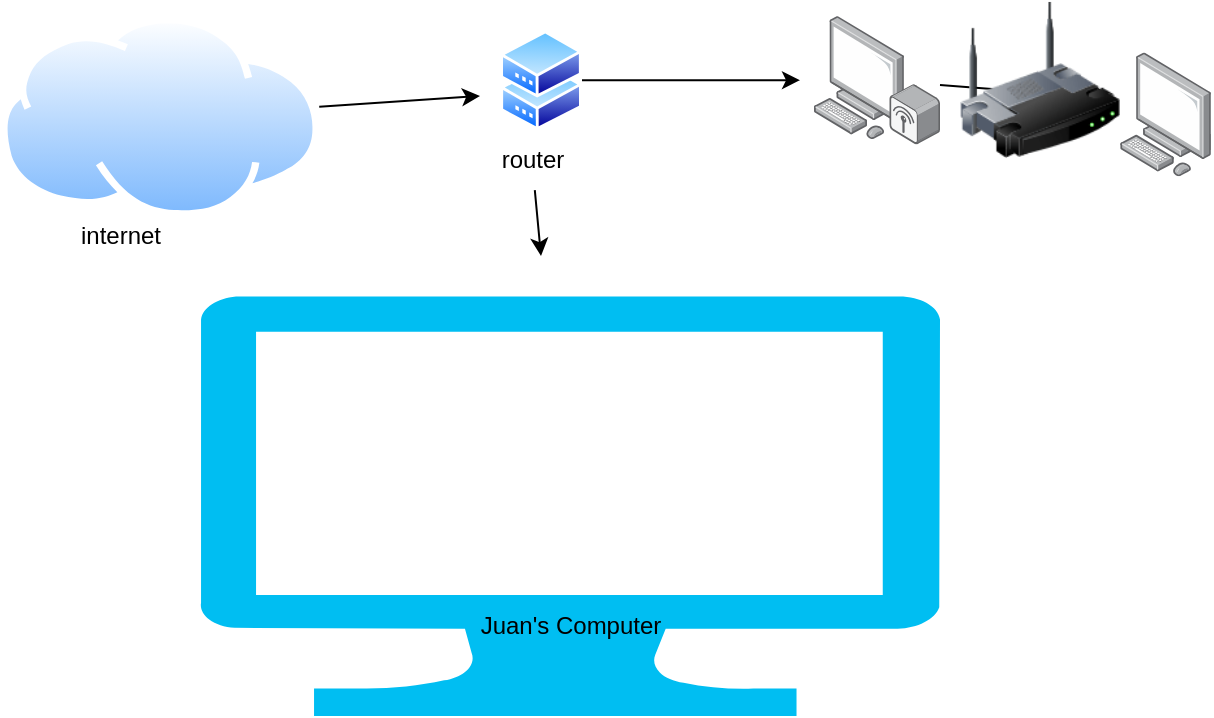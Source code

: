 <mxfile>
    <diagram id="JEzBcAjzNVrNVzVgRCKg" name="Page-1">
        <mxGraphModel dx="625" dy="464" grid="1" gridSize="10" guides="1" tooltips="1" connect="1" arrows="1" fold="1" page="1" pageScale="1" pageWidth="850" pageHeight="1100" math="0" shadow="0">
            <root>
                <mxCell id="0"/>
                <mxCell id="1" parent="0"/>
                <mxCell id="8" style="edgeStyle=none;html=1;" edge="1" parent="1" source="2">
                    <mxGeometry relative="1" as="geometry">
                        <mxPoint x="250" y="60" as="targetPoint"/>
                    </mxGeometry>
                </mxCell>
                <mxCell id="2" value="" style="aspect=fixed;perimeter=ellipsePerimeter;html=1;align=center;shadow=0;dashed=0;spacingTop=3;image;image=img/lib/active_directory/internet_cloud.svg;" vertex="1" parent="1">
                    <mxGeometry x="10" y="20" width="160" height="100.8" as="geometry"/>
                </mxCell>
                <mxCell id="3" value="" style="verticalLabelPosition=bottom;html=1;verticalAlign=top;align=center;strokeColor=none;fillColor=#00BEF2;shape=mxgraph.azure.computer;pointerEvents=1;" vertex="1" parent="1">
                    <mxGeometry x="110" y="160" width="370" height="210" as="geometry"/>
                </mxCell>
                <mxCell id="10" style="edgeStyle=none;html=1;entryX=-0.057;entryY=0.369;entryDx=0;entryDy=0;entryPerimeter=0;" edge="1" parent="1" source="4" target="5">
                    <mxGeometry relative="1" as="geometry"/>
                </mxCell>
                <mxCell id="4" value="" style="points=[];aspect=fixed;html=1;align=center;shadow=0;dashed=0;image;image=img/lib/allied_telesis/computer_and_terminals/Personal_Computer_Wireless.svg;" vertex="1" parent="1">
                    <mxGeometry x="417" y="20.0" width="63" height="64.2" as="geometry"/>
                </mxCell>
                <mxCell id="5" value="" style="points=[];aspect=fixed;html=1;align=center;shadow=0;dashed=0;image;image=img/lib/allied_telesis/computer_and_terminals/Personal_Computer.svg;" vertex="1" parent="1">
                    <mxGeometry x="570" y="38.3" width="45.6" height="61.8" as="geometry"/>
                </mxCell>
                <mxCell id="9" style="edgeStyle=none;html=1;" edge="1" parent="1" source="6">
                    <mxGeometry relative="1" as="geometry">
                        <mxPoint x="410" y="52.1" as="targetPoint"/>
                    </mxGeometry>
                </mxCell>
                <mxCell id="11" style="edgeStyle=none;html=1;startArrow=none;" edge="1" parent="1" source="13">
                    <mxGeometry relative="1" as="geometry">
                        <mxPoint x="280.5" y="140" as="targetPoint"/>
                    </mxGeometry>
                </mxCell>
                <mxCell id="6" value="" style="aspect=fixed;perimeter=ellipsePerimeter;html=1;align=center;shadow=0;dashed=0;spacingTop=3;image;image=img/lib/active_directory/shadowed_router.svg;" vertex="1" parent="1">
                    <mxGeometry x="260" y="27.1" width="41" height="50" as="geometry"/>
                </mxCell>
                <mxCell id="7" value="Juan's Computer" style="text;html=1;align=center;verticalAlign=middle;resizable=0;points=[];autosize=1;strokeColor=none;fillColor=none;" vertex="1" parent="1">
                    <mxGeometry x="240" y="310" width="110" height="30" as="geometry"/>
                </mxCell>
                <mxCell id="12" value="internet&lt;br&gt;" style="text;html=1;align=center;verticalAlign=middle;resizable=0;points=[];autosize=1;strokeColor=none;fillColor=none;" vertex="1" parent="1">
                    <mxGeometry x="40" y="115" width="60" height="30" as="geometry"/>
                </mxCell>
                <mxCell id="14" value="" style="edgeStyle=none;html=1;endArrow=none;" edge="1" parent="1" source="6" target="13">
                    <mxGeometry relative="1" as="geometry">
                        <mxPoint x="280.5" y="140" as="targetPoint"/>
                        <mxPoint x="280.5" y="77.1" as="sourcePoint"/>
                    </mxGeometry>
                </mxCell>
                <mxCell id="13" value="router" style="text;html=1;align=center;verticalAlign=middle;resizable=0;points=[];autosize=1;strokeColor=none;fillColor=none;" vertex="1" parent="1">
                    <mxGeometry x="251" y="77.1" width="50" height="30" as="geometry"/>
                </mxCell>
                <mxCell id="15" value="" style="image;html=1;image=img/lib/clip_art/networking/Wireless_Router_128x128.png" vertex="1" parent="1">
                    <mxGeometry x="490" y="12" width="80" height="80" as="geometry"/>
                </mxCell>
            </root>
        </mxGraphModel>
    </diagram>
</mxfile>